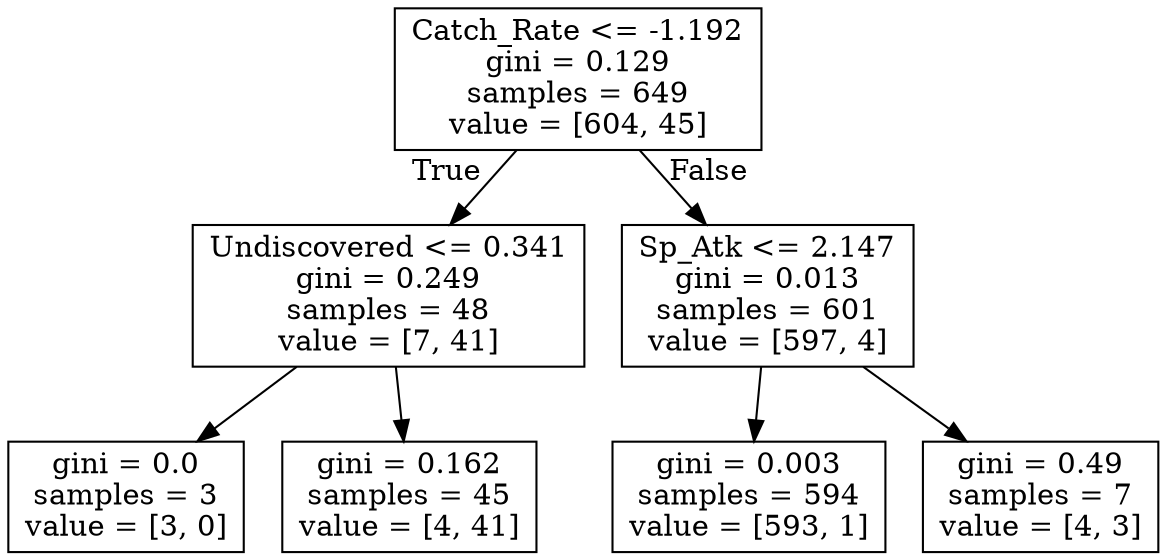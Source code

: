 digraph Tree {
node [shape=box] ;
0 [label="Catch_Rate <= -1.192\ngini = 0.129\nsamples = 649\nvalue = [604, 45]"] ;
1 [label="Undiscovered <= 0.341\ngini = 0.249\nsamples = 48\nvalue = [7, 41]"] ;
0 -> 1 [labeldistance=2.5, labelangle=45, headlabel="True"] ;
2 [label="gini = 0.0\nsamples = 3\nvalue = [3, 0]"] ;
1 -> 2 ;
3 [label="gini = 0.162\nsamples = 45\nvalue = [4, 41]"] ;
1 -> 3 ;
4 [label="Sp_Atk <= 2.147\ngini = 0.013\nsamples = 601\nvalue = [597, 4]"] ;
0 -> 4 [labeldistance=2.5, labelangle=-45, headlabel="False"] ;
5 [label="gini = 0.003\nsamples = 594\nvalue = [593, 1]"] ;
4 -> 5 ;
6 [label="gini = 0.49\nsamples = 7\nvalue = [4, 3]"] ;
4 -> 6 ;
}